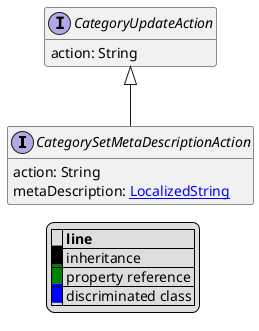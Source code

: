 @startuml

hide empty fields
hide empty methods
legend
|= |= line |
|<back:black>   </back>| inheritance |
|<back:green>   </back>| property reference |
|<back:blue>   </back>| discriminated class |
endlegend
interface CategorySetMetaDescriptionAction [[CategorySetMetaDescriptionAction.svg]] extends CategoryUpdateAction {
    action: String
    metaDescription: [[LocalizedString.svg LocalizedString]]
}
interface CategoryUpdateAction [[CategoryUpdateAction.svg]]  {
    action: String
}





@enduml
